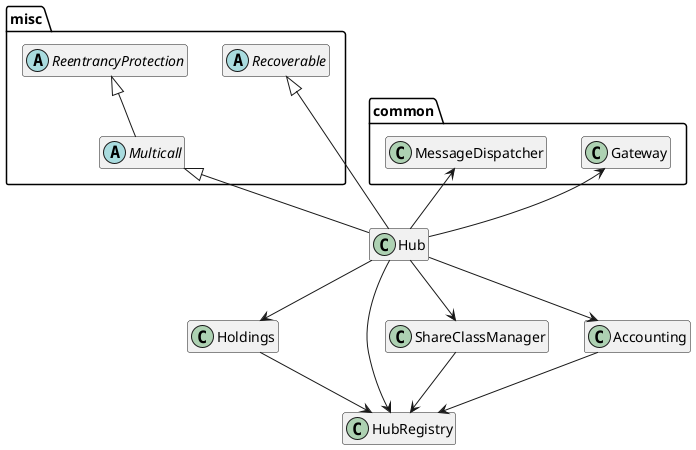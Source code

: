 @startuml
hide empty members

package misc {
    abstract Multicall
    abstract ReentrancyProtection
    abstract Recoverable
}

package common {
    class MessageDispatcher
    class Gateway
}

class Holdings
class HubRegistry
class ShareClassManager
class Accounting
class Hub

Hub -up-|> Multicall
Multicall -up-|> ReentrancyProtection
Hub -up-|> Recoverable

Hub --> Holdings
Hub --> HubRegistry
Hub --> ShareClassManager
Hub --> Accounting
Hub -up-> MessageDispatcher
Hub -up-> Gateway

Holdings --> HubRegistry
ShareClassManager --> HubRegistry
Accounting --> HubRegistry

@enduml
